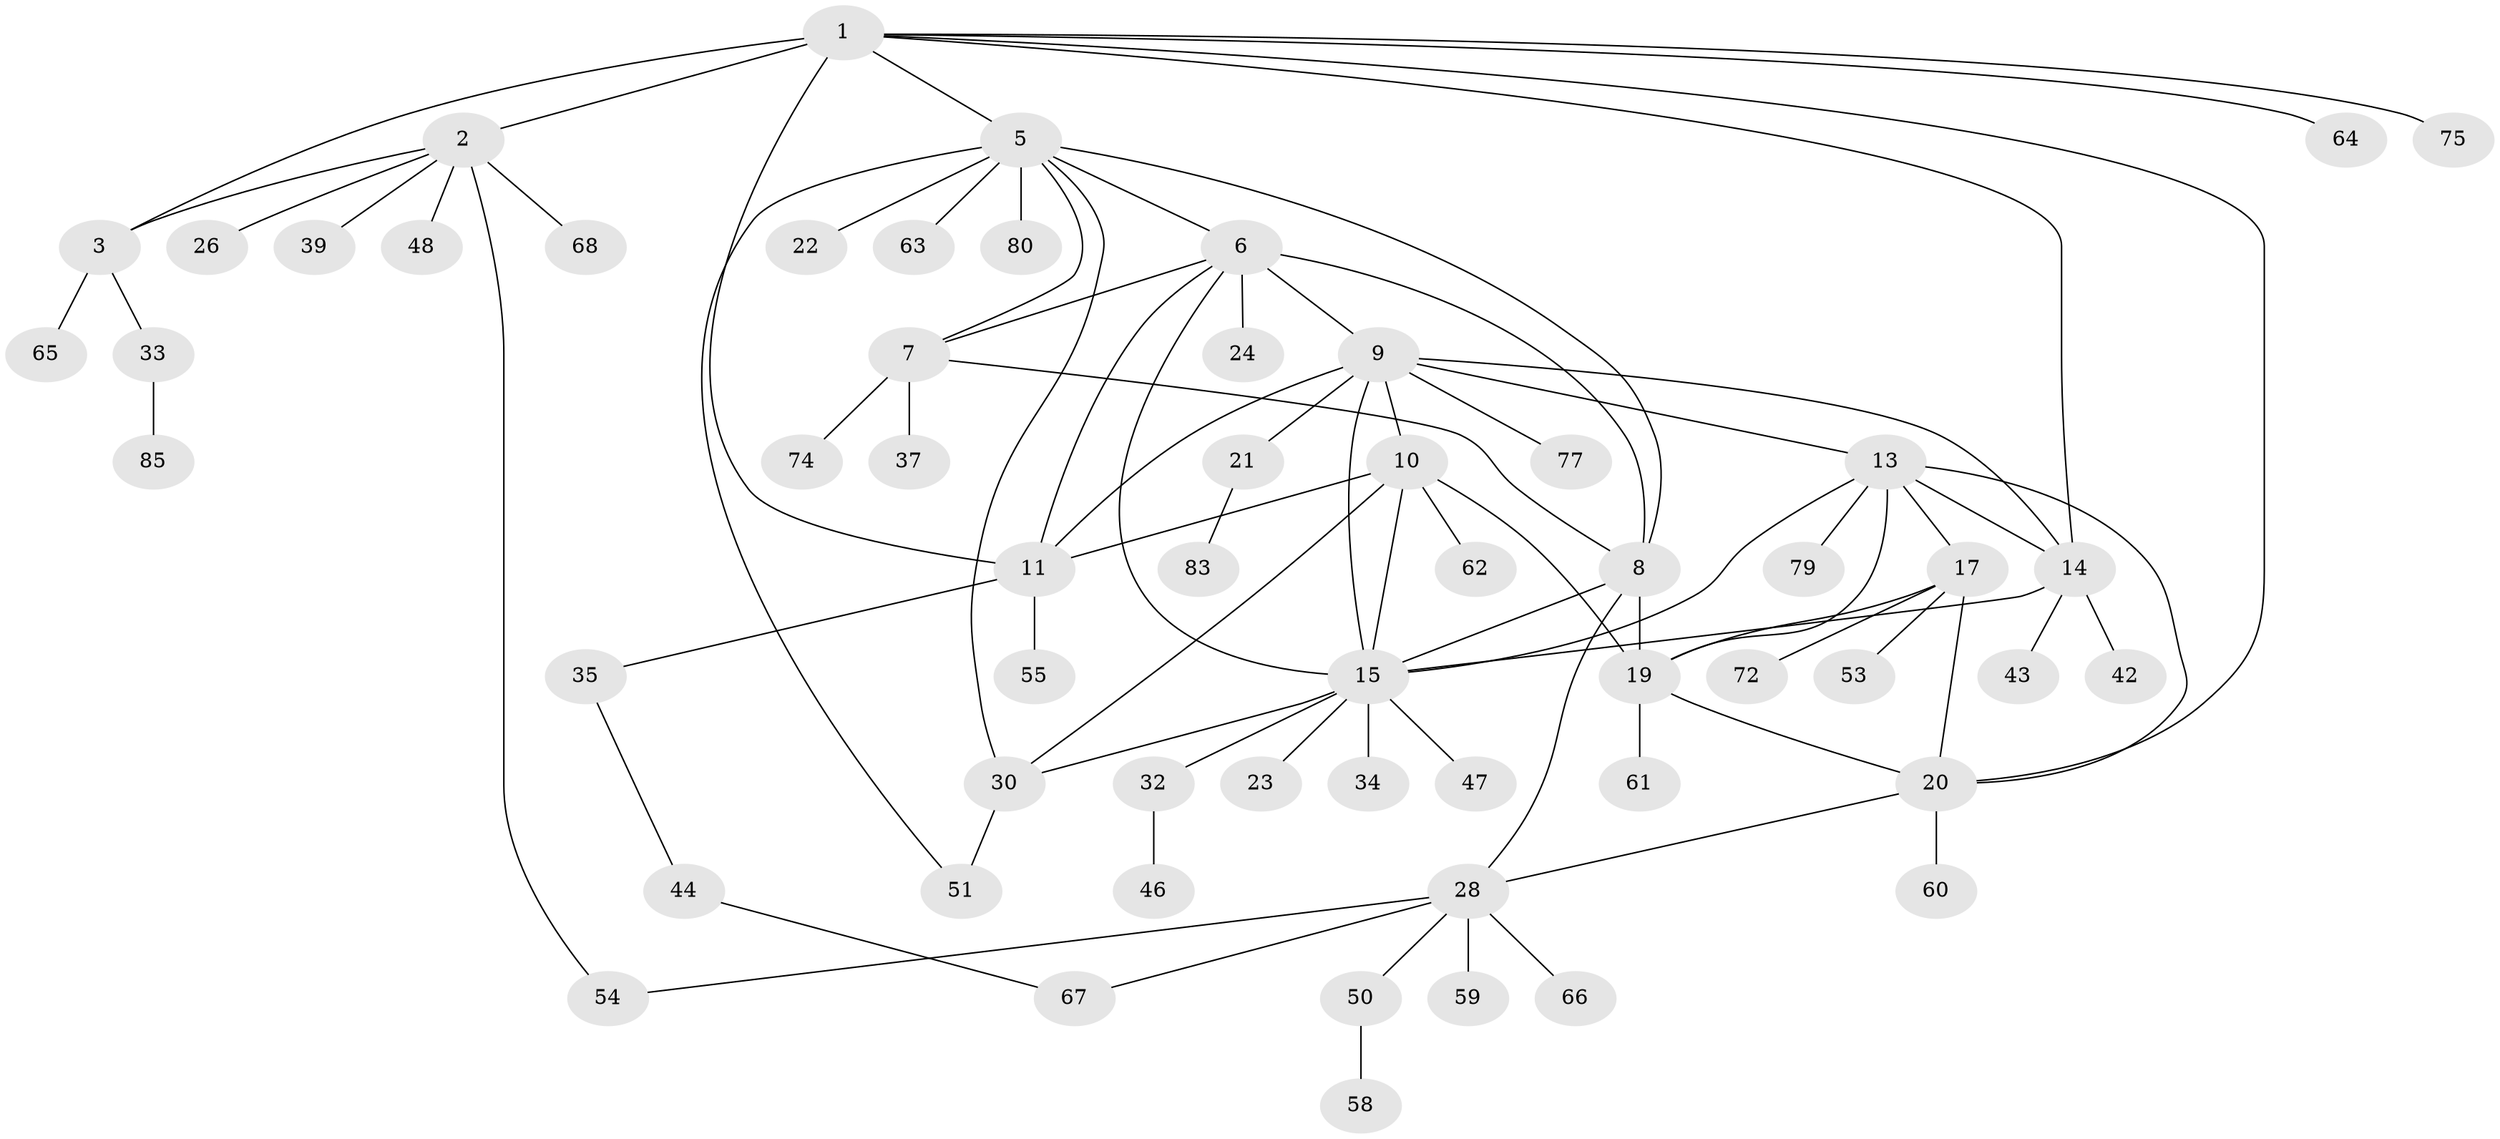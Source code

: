 // original degree distribution, {6: 0.10588235294117647, 7: 0.07058823529411765, 8: 0.023529411764705882, 4: 0.03529411764705882, 11: 0.011764705882352941, 5: 0.011764705882352941, 2: 0.17647058823529413, 1: 0.49411764705882355, 3: 0.07058823529411765}
// Generated by graph-tools (version 1.1) at 2025/42/03/06/25 10:42:10]
// undirected, 59 vertices, 84 edges
graph export_dot {
graph [start="1"]
  node [color=gray90,style=filled];
  1 [super="+4"];
  2 [super="+45"];
  3 [super="+52"];
  5 [super="+36"];
  6 [super="+40"];
  7 [super="+56"];
  8 [super="+69"];
  9 [super="+16"];
  10 [super="+12"];
  11 [super="+57"];
  13 [super="+18"];
  14 [super="+31"];
  15 [super="+81"];
  17 [super="+29"];
  19 [super="+73"];
  20 [super="+49"];
  21;
  22 [super="+27"];
  23;
  24 [super="+25"];
  26;
  28 [super="+38"];
  30 [super="+41"];
  32 [super="+78"];
  33 [super="+84"];
  34;
  35 [super="+71"];
  37;
  39;
  42;
  43 [super="+70"];
  44 [super="+82"];
  46;
  47 [super="+76"];
  48;
  50;
  51;
  53;
  54;
  55;
  58;
  59;
  60;
  61;
  62;
  63;
  64;
  65;
  66;
  67;
  68;
  72;
  74;
  75;
  77;
  79;
  80;
  83;
  85;
  1 -- 2 [weight=2];
  1 -- 3 [weight=2];
  1 -- 5;
  1 -- 11;
  1 -- 14;
  1 -- 64;
  1 -- 20;
  1 -- 75;
  2 -- 3;
  2 -- 26;
  2 -- 39;
  2 -- 48;
  2 -- 68;
  2 -- 54;
  3 -- 33;
  3 -- 65;
  5 -- 6;
  5 -- 7;
  5 -- 8;
  5 -- 22;
  5 -- 51;
  5 -- 80;
  5 -- 30;
  5 -- 63;
  6 -- 7;
  6 -- 8;
  6 -- 11;
  6 -- 15;
  6 -- 24;
  6 -- 9;
  7 -- 8;
  7 -- 37;
  7 -- 74;
  8 -- 19;
  8 -- 28;
  8 -- 15;
  9 -- 10 [weight=2];
  9 -- 11 [weight=2];
  9 -- 77;
  9 -- 21;
  9 -- 13;
  9 -- 14;
  9 -- 15;
  10 -- 11 [weight=2];
  10 -- 19;
  10 -- 30;
  10 -- 15;
  10 -- 62;
  11 -- 35;
  11 -- 55;
  13 -- 14;
  13 -- 15;
  13 -- 17;
  13 -- 19;
  13 -- 20;
  13 -- 79;
  14 -- 15;
  14 -- 42;
  14 -- 43;
  15 -- 23;
  15 -- 30;
  15 -- 32;
  15 -- 34;
  15 -- 47;
  17 -- 19;
  17 -- 20;
  17 -- 53;
  17 -- 72;
  19 -- 20;
  19 -- 61;
  20 -- 28;
  20 -- 60;
  21 -- 83;
  28 -- 66;
  28 -- 67;
  28 -- 50;
  28 -- 54;
  28 -- 59;
  30 -- 51;
  32 -- 46;
  33 -- 85;
  35 -- 44;
  44 -- 67;
  50 -- 58;
}
